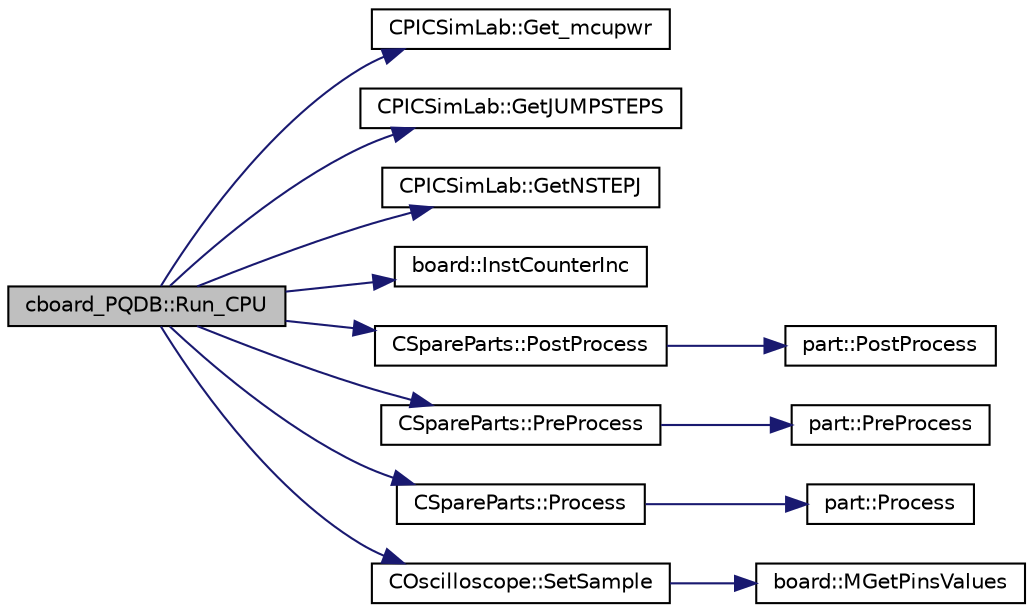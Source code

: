 digraph "cboard_PQDB::Run_CPU"
{
 // LATEX_PDF_SIZE
  edge [fontname="Helvetica",fontsize="10",labelfontname="Helvetica",labelfontsize="10"];
  node [fontname="Helvetica",fontsize="10",shape=record];
  rankdir="LR";
  Node1 [label="cboard_PQDB::Run_CPU",height=0.2,width=0.4,color="black", fillcolor="grey75", style="filled", fontcolor="black",tooltip="Paralle thread called ever 100ms to run cpu code."];
  Node1 -> Node2 [color="midnightblue",fontsize="10",style="solid",fontname="Helvetica"];
  Node2 [label="CPICSimLab::Get_mcupwr",height=0.2,width=0.4,color="black", fillcolor="white", style="filled",URL="$class_c_p_i_c_sim_lab.html#aac9970694b88fb7fae9f99fb3d3a5403",tooltip="Return actual power status of microcontroller ON/OFF."];
  Node1 -> Node3 [color="midnightblue",fontsize="10",style="solid",fontname="Helvetica"];
  Node3 [label="CPICSimLab::GetJUMPSTEPS",height=0.2,width=0.4,color="black", fillcolor="white", style="filled",URL="$class_c_p_i_c_sim_lab.html#ae7593e716065463586ba688d1d39d3c4",tooltip="Get the number of steps to be skipped in board update."];
  Node1 -> Node4 [color="midnightblue",fontsize="10",style="solid",fontname="Helvetica"];
  Node4 [label="CPICSimLab::GetNSTEPJ",height=0.2,width=0.4,color="black", fillcolor="white", style="filled",URL="$class_c_p_i_c_sim_lab.html#a2862a30e779f2086163beaebc6b47708",tooltip="Get the number of steps in 100ms of simulation."];
  Node1 -> Node5 [color="midnightblue",fontsize="10",style="solid",fontname="Helvetica"];
  Node5 [label="board::InstCounterInc",height=0.2,width=0.4,color="black", fillcolor="white", style="filled",URL="$classboard.html#a4baf2e6e854e2c46eac9104b82ed4d66",tooltip="Increment the Intructions Counter."];
  Node1 -> Node6 [color="midnightblue",fontsize="10",style="solid",fontname="Helvetica"];
  Node6 [label="CSpareParts::PostProcess",height=0.2,width=0.4,color="black", fillcolor="white", style="filled",URL="$class_c_spare_parts.html#adf2184d88f05dfb8d880c2c08473d0b8",tooltip="Execute the post process code of spare parts one time per 100ms."];
  Node6 -> Node7 [color="midnightblue",fontsize="10",style="solid",fontname="Helvetica"];
  Node7 [label="part::PostProcess",height=0.2,width=0.4,color="black", fillcolor="white", style="filled",URL="$classpart.html#a408fcb3683c2ab3609e0b4ec6c1efbb4",tooltip="Called every end of CPU process."];
  Node1 -> Node8 [color="midnightblue",fontsize="10",style="solid",fontname="Helvetica"];
  Node8 [label="CSpareParts::PreProcess",height=0.2,width=0.4,color="black", fillcolor="white", style="filled",URL="$class_c_spare_parts.html#aeb04eb62a248ea4f07e83d8752baf96f",tooltip="Execute the pre process code of spare parts one time per 100ms."];
  Node8 -> Node9 [color="midnightblue",fontsize="10",style="solid",fontname="Helvetica"];
  Node9 [label="part::PreProcess",height=0.2,width=0.4,color="black", fillcolor="white", style="filled",URL="$classpart.html#abcfa8e9eec8b57a811f58c59497ea1c9",tooltip="Called every start of CPU process."];
  Node1 -> Node10 [color="midnightblue",fontsize="10",style="solid",fontname="Helvetica"];
  Node10 [label="CSpareParts::Process",height=0.2,width=0.4,color="black", fillcolor="white", style="filled",URL="$class_c_spare_parts.html#a3c9d0706b999f36f96de45530f097724",tooltip="Execute the process code of spare parts N times (where N is the number of steps in 100ms)"];
  Node10 -> Node11 [color="midnightblue",fontsize="10",style="solid",fontname="Helvetica"];
  Node11 [label="part::Process",height=0.2,width=0.4,color="black", fillcolor="white", style="filled",URL="$classpart.html#a1cb9c0ebbfff69a40a60db51334a4ddd",tooltip="Called every CPU step."];
  Node1 -> Node12 [color="midnightblue",fontsize="10",style="solid",fontname="Helvetica"];
  Node12 [label="COscilloscope::SetSample",height=0.2,width=0.4,color="black", fillcolor="white", style="filled",URL="$class_c_oscilloscope.html#a4455bcb15a36ee7a8f2e8a6c2befea9e",tooltip="Sample and update oscilloscope data aquisition."];
  Node12 -> Node13 [color="midnightblue",fontsize="10",style="solid",fontname="Helvetica"];
  Node13 [label="board::MGetPinsValues",height=0.2,width=0.4,color="black", fillcolor="white", style="filled",URL="$classboard.html#a6deb0090899228e1e7f3cb3d8eea35ed",tooltip="board microcontroller get all pins list struct"];
}

